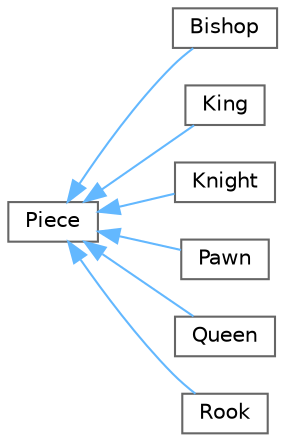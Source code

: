 digraph "Graphical Class Hierarchy"
{
 // LATEX_PDF_SIZE
  bgcolor="transparent";
  edge [fontname=Helvetica,fontsize=10,labelfontname=Helvetica,labelfontsize=10];
  node [fontname=Helvetica,fontsize=10,shape=box,height=0.2,width=0.4];
  rankdir="LR";
  Node0 [label="Piece",height=0.2,width=0.4,color="grey40", fillcolor="white", style="filled",URL="$class_piece.html",tooltip="Cria as variáveis e funções a serem usadas em todas subclasses."];
  Node0 -> Node1 [dir="back",color="steelblue1",style="solid"];
  Node1 [label="Bishop",height=0.2,width=0.4,color="grey40", fillcolor="white", style="filled",URL="$class_bishop.html",tooltip="Define os possíveis movimentos."];
  Node0 -> Node2 [dir="back",color="steelblue1",style="solid"];
  Node2 [label="King",height=0.2,width=0.4,color="grey40", fillcolor="white", style="filled",URL="$class_king.html",tooltip="Define os possíveis movimentos e se está em cheque ou não."];
  Node0 -> Node3 [dir="back",color="steelblue1",style="solid"];
  Node3 [label="Knight",height=0.2,width=0.4,color="grey40", fillcolor="white", style="filled",URL="$class_knight.html",tooltip="Define os possíveis movimentos."];
  Node0 -> Node4 [dir="back",color="steelblue1",style="solid"];
  Node4 [label="Pawn",height=0.2,width=0.4,color="grey40", fillcolor="white", style="filled",URL="$class_pawn.html",tooltip="Define os possíveis movimentos e promoção."];
  Node0 -> Node5 [dir="back",color="steelblue1",style="solid"];
  Node5 [label="Queen",height=0.2,width=0.4,color="grey40", fillcolor="white", style="filled",URL="$class_queen.html",tooltip="Define os possíveis movimentos."];
  Node0 -> Node6 [dir="back",color="steelblue1",style="solid"];
  Node6 [label="Rook",height=0.2,width=0.4,color="grey40", fillcolor="white", style="filled",URL="$class_rook.html",tooltip="Define os possíveis movimentos."];
}
